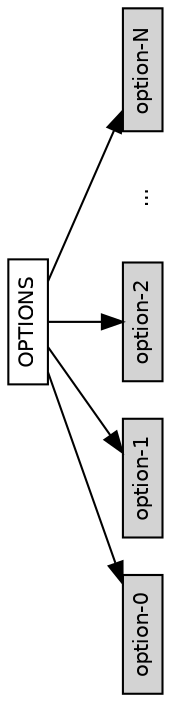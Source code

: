 /* AST node diagram generator script collection for M2C, M2J and M2Sharp.
 *
 * Copyright (c) 2016 The Modula-2 Software Foundation
 *
 * Author & Maintainer: Benjamin Kowarsch <org.m2sf>
 *
 * @synopsis
 *
 * The M2C, M2J and M2Sharp compilers are multi-dialect Modula-2 translators
 * and compilers respectively targeting C99, Java/JVM and C#/CLR, sharing a
 * common abstract syntax tree (AST) specification.
 *
 * The AST node diagram generator script collection consists of Graphviz DOT
 * descriptions for all AST node types of the common AST specification.
 *
 * The Graphviz dot utility is required to generate the diagrams. 
 * It may be obtained from http://www.graphviz.org/download.php.
 *
 * @repository
 *
 * https://github.com/m2sf/m2-ast-node-diagrams
 *
 * @file
 *
 * options.dot
 *
 * OPTIONS node diagram.
 *
 * Usage: $ dot options.dot -Tps > options.ps
 *
 * @license
 *
 * This is free software: you can redistribute and/or modify it under the
 * terms of the GNU Lesser General Public License (LGPL) either version 2.1
 * or at your choice version 3 as published by the Free Software Foundation.
 * However, you may not alter the copyright, author and license information.
 *
 * It is distributed in the hope that it will be useful,  but WITHOUT
 * ANY WARRANTY; without even the implied warranty of MERCHANTABILITY or
 * FITNESS FOR A PARTICULAR PURPOSE.  Read the license for more details.
 *
 * You should have received a copy of the GNU Lesser General Public License.
 * If not, see <https://www.gnu.org/copyleft/lesser.html>.
 *
 * NB: Components in the domain part of email addresses are in reverse order.
 */

/*** OPTIONS Node ***/

digraph OPTIONS {
  graph [orientation=landscape,fontname=helvetica];
  node [fontname=helvetica,fontsize=10,shape=box,height=0.25];
  
  node [style=solid];
  edge [arrowhead=normal];
  
  OPTIONS -> { id0 id1 id2 };
  edge [style=invis]; node [width=0]; nodesep=0;
  OPTIONS -> ellipsis0;
  edge [style=solid]; node [width=0.75]; nodesep=0.25;
  OPTIONS -> idN;
  id0 [label="option-0",style=filled,fillcolor=lightgrey];
  id1 [label="option-1",style=filled,fillcolor=lightgrey];
  id2 [label="option-2",style=filled,fillcolor=lightgrey];
  ellipsis0 [label="..."];
  ellipsis0 [shape=none];
  idN [label="option-N",style=filled,fillcolor=lightgrey];
}

/* END OF FILE */